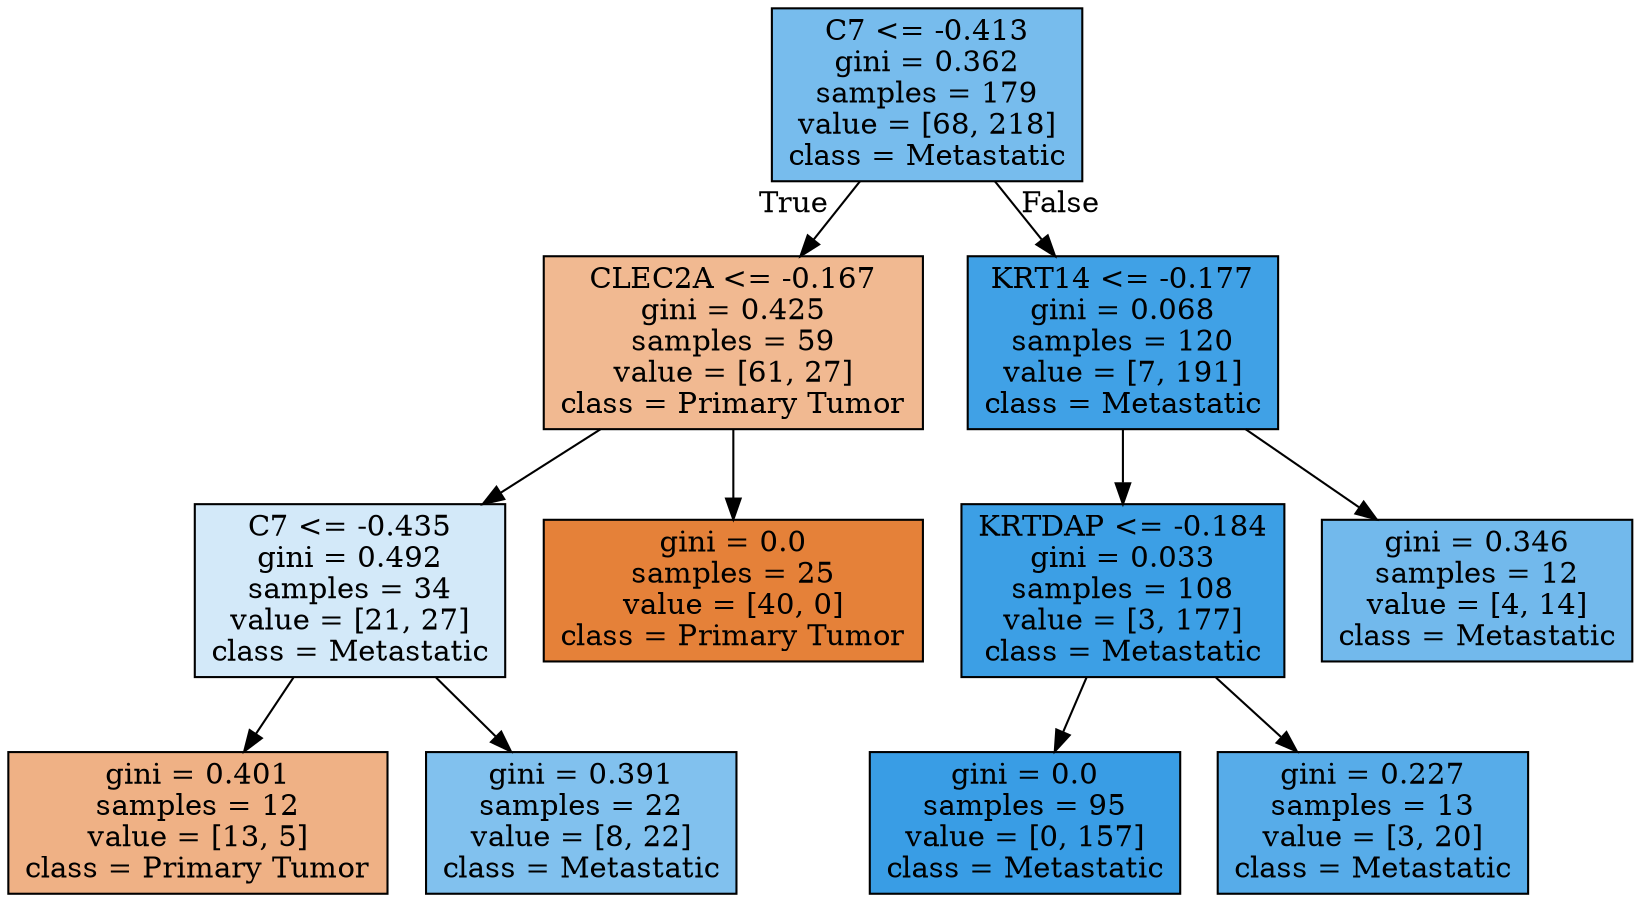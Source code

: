 digraph Tree {
node [shape=box, style="filled", color="black"] ;
0 [label="C7 <= -0.413\ngini = 0.362\nsamples = 179\nvalue = [68, 218]\nclass = Metastatic", fillcolor="#77bced"] ;
1 [label="CLEC2A <= -0.167\ngini = 0.425\nsamples = 59\nvalue = [61, 27]\nclass = Primary Tumor", fillcolor="#f1b991"] ;
0 -> 1 [labeldistance=2.5, labelangle=45, headlabel="True"] ;
2 [label="C7 <= -0.435\ngini = 0.492\nsamples = 34\nvalue = [21, 27]\nclass = Metastatic", fillcolor="#d3e9f9"] ;
1 -> 2 ;
3 [label="gini = 0.401\nsamples = 12\nvalue = [13, 5]\nclass = Primary Tumor", fillcolor="#efb185"] ;
2 -> 3 ;
4 [label="gini = 0.391\nsamples = 22\nvalue = [8, 22]\nclass = Metastatic", fillcolor="#81c1ee"] ;
2 -> 4 ;
5 [label="gini = 0.0\nsamples = 25\nvalue = [40, 0]\nclass = Primary Tumor", fillcolor="#e58139"] ;
1 -> 5 ;
6 [label="KRT14 <= -0.177\ngini = 0.068\nsamples = 120\nvalue = [7, 191]\nclass = Metastatic", fillcolor="#40a1e6"] ;
0 -> 6 [labeldistance=2.5, labelangle=-45, headlabel="False"] ;
7 [label="KRTDAP <= -0.184\ngini = 0.033\nsamples = 108\nvalue = [3, 177]\nclass = Metastatic", fillcolor="#3c9fe5"] ;
6 -> 7 ;
8 [label="gini = 0.0\nsamples = 95\nvalue = [0, 157]\nclass = Metastatic", fillcolor="#399de5"] ;
7 -> 8 ;
9 [label="gini = 0.227\nsamples = 13\nvalue = [3, 20]\nclass = Metastatic", fillcolor="#57ace9"] ;
7 -> 9 ;
10 [label="gini = 0.346\nsamples = 12\nvalue = [4, 14]\nclass = Metastatic", fillcolor="#72b9ec"] ;
6 -> 10 ;
}